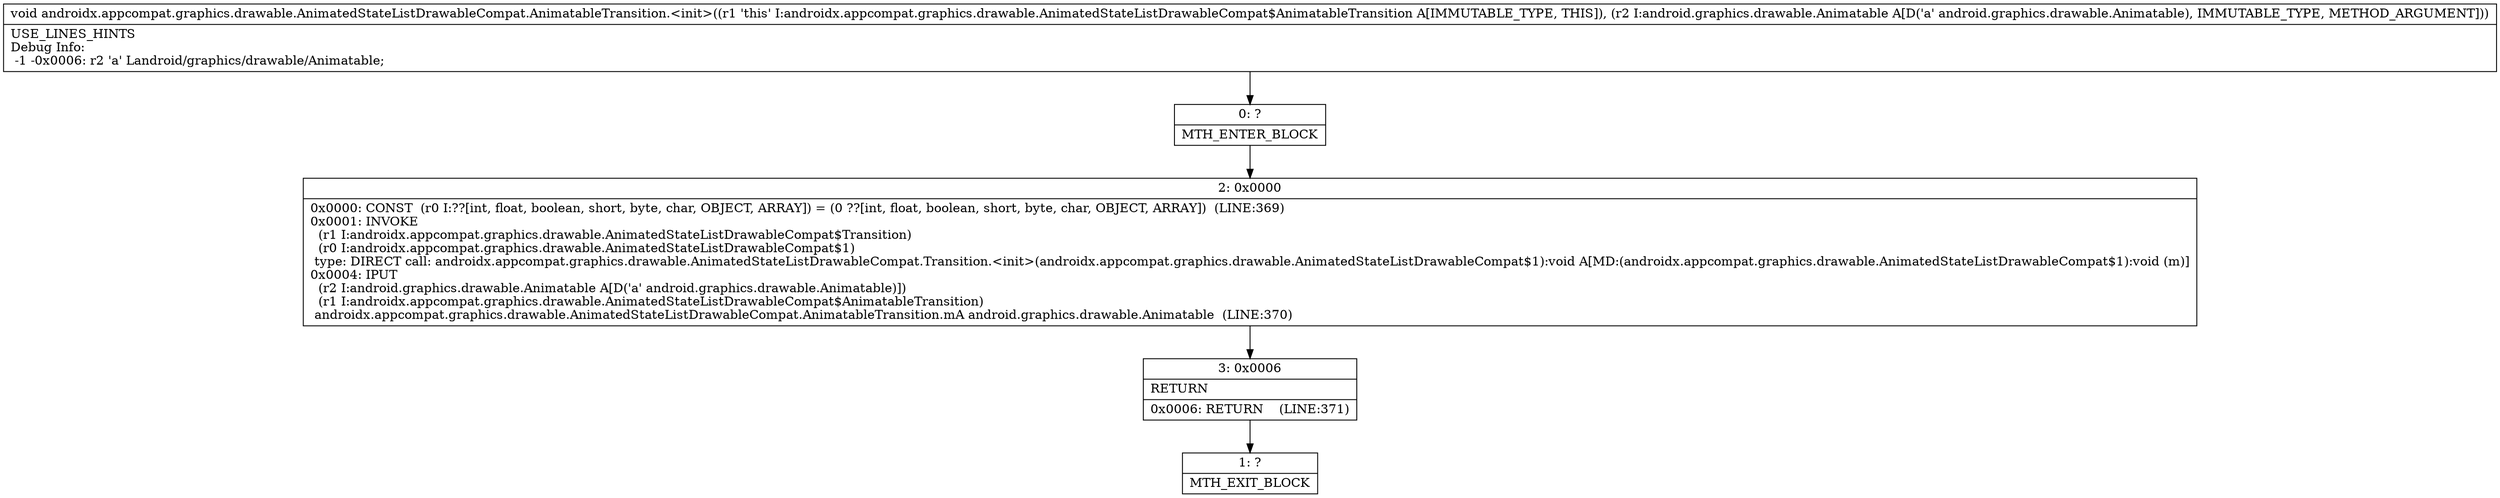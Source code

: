 digraph "CFG forandroidx.appcompat.graphics.drawable.AnimatedStateListDrawableCompat.AnimatableTransition.\<init\>(Landroid\/graphics\/drawable\/Animatable;)V" {
Node_0 [shape=record,label="{0\:\ ?|MTH_ENTER_BLOCK\l}"];
Node_2 [shape=record,label="{2\:\ 0x0000|0x0000: CONST  (r0 I:??[int, float, boolean, short, byte, char, OBJECT, ARRAY]) = (0 ??[int, float, boolean, short, byte, char, OBJECT, ARRAY])  (LINE:369)\l0x0001: INVOKE  \l  (r1 I:androidx.appcompat.graphics.drawable.AnimatedStateListDrawableCompat$Transition)\l  (r0 I:androidx.appcompat.graphics.drawable.AnimatedStateListDrawableCompat$1)\l type: DIRECT call: androidx.appcompat.graphics.drawable.AnimatedStateListDrawableCompat.Transition.\<init\>(androidx.appcompat.graphics.drawable.AnimatedStateListDrawableCompat$1):void A[MD:(androidx.appcompat.graphics.drawable.AnimatedStateListDrawableCompat$1):void (m)]\l0x0004: IPUT  \l  (r2 I:android.graphics.drawable.Animatable A[D('a' android.graphics.drawable.Animatable)])\l  (r1 I:androidx.appcompat.graphics.drawable.AnimatedStateListDrawableCompat$AnimatableTransition)\l androidx.appcompat.graphics.drawable.AnimatedStateListDrawableCompat.AnimatableTransition.mA android.graphics.drawable.Animatable  (LINE:370)\l}"];
Node_3 [shape=record,label="{3\:\ 0x0006|RETURN\l|0x0006: RETURN    (LINE:371)\l}"];
Node_1 [shape=record,label="{1\:\ ?|MTH_EXIT_BLOCK\l}"];
MethodNode[shape=record,label="{void androidx.appcompat.graphics.drawable.AnimatedStateListDrawableCompat.AnimatableTransition.\<init\>((r1 'this' I:androidx.appcompat.graphics.drawable.AnimatedStateListDrawableCompat$AnimatableTransition A[IMMUTABLE_TYPE, THIS]), (r2 I:android.graphics.drawable.Animatable A[D('a' android.graphics.drawable.Animatable), IMMUTABLE_TYPE, METHOD_ARGUMENT]))  | USE_LINES_HINTS\lDebug Info:\l  \-1 \-0x0006: r2 'a' Landroid\/graphics\/drawable\/Animatable;\l}"];
MethodNode -> Node_0;Node_0 -> Node_2;
Node_2 -> Node_3;
Node_3 -> Node_1;
}

